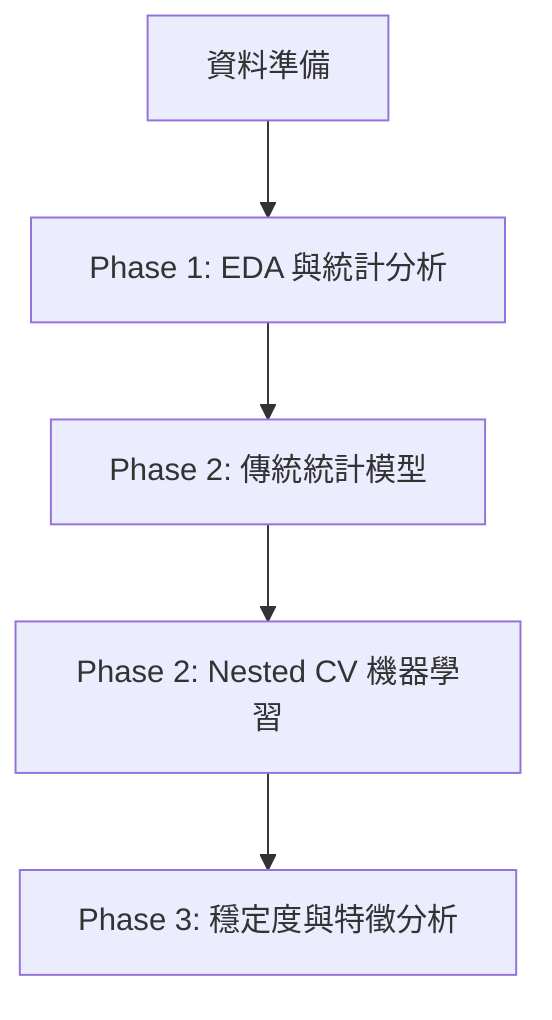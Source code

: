 flowchart TD
A[資料準備]
A --> B[Phase 1: EDA 與統計分析]
B --> C[Phase 2: 傳統統計模型]
C --> D[Phase 2: Nested CV 機器學習]
D --> E[Phase 3: 穩定度與特徵分析]